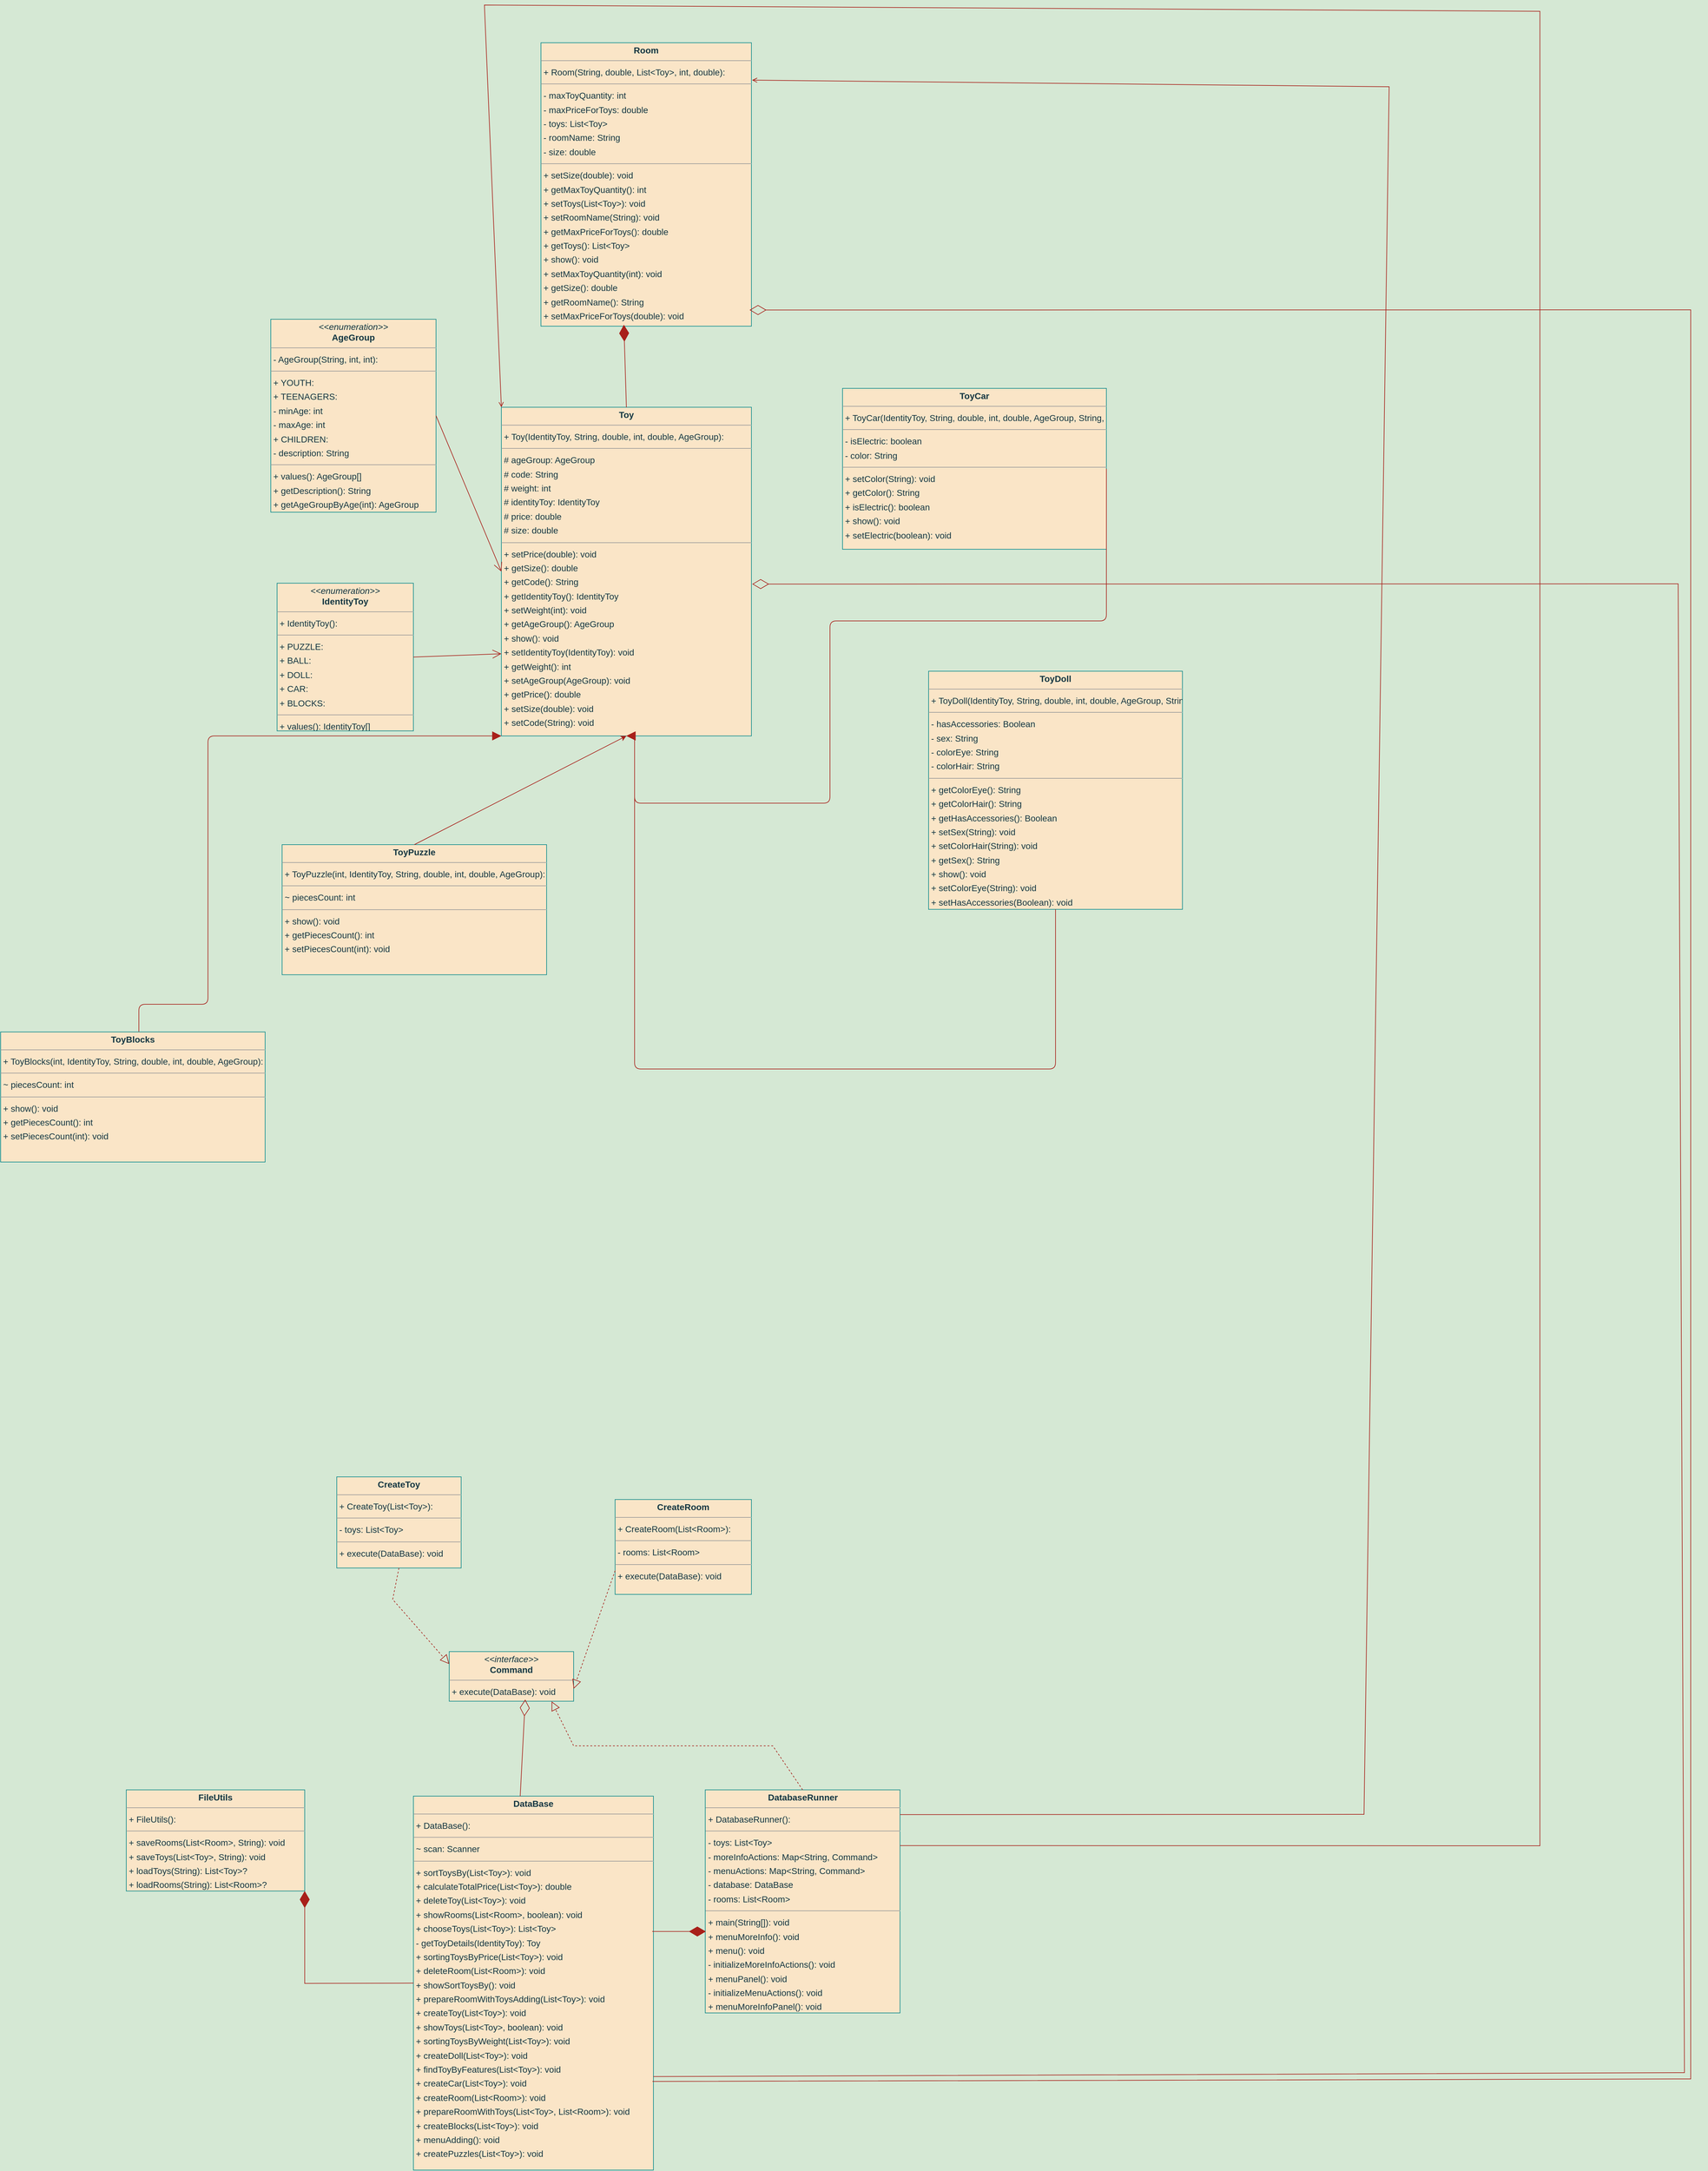 <mxfile version="24.7.8">
  <diagram id="mN7_alwoavVF7DgKrOtG" name="Сторінка-1">
    <mxGraphModel dx="1456" dy="2358" grid="0" gridSize="10" guides="1" tooltips="1" connect="1" arrows="1" fold="1" page="0" pageScale="1" pageWidth="827" pageHeight="1169" background="#D5E8D4" math="0" shadow="0">
      <root>
        <mxCell id="0" />
        <mxCell id="1" parent="0" />
        <mxCell id="node13" value="&lt;p style=&quot;margin:0px;margin-top:4px;text-align:center;&quot;&gt;&lt;i&gt;&amp;lt;&amp;lt;enumeration&amp;gt;&amp;gt;&lt;/i&gt;&lt;br/&gt;&lt;b&gt;AgeGroup&lt;/b&gt;&lt;/p&gt;&lt;hr size=&quot;1&quot;/&gt;&lt;p style=&quot;margin:0 0 0 4px;line-height:1.6;&quot;&gt;- AgeGroup(String, int, int): &lt;/p&gt;&lt;hr size=&quot;1&quot;/&gt;&lt;p style=&quot;margin:0 0 0 4px;line-height:1.6;&quot;&gt;+ YOUTH: &lt;br/&gt;+ TEENAGERS: &lt;br/&gt;- minAge: int&lt;br/&gt;- maxAge: int&lt;br/&gt;+ CHILDREN: &lt;br/&gt;- description: String&lt;/p&gt;&lt;hr size=&quot;1&quot;/&gt;&lt;p style=&quot;margin:0 0 0 4px;line-height:1.6;&quot;&gt;+ values(): AgeGroup[]&lt;br/&gt;+ getDescription(): String&lt;br/&gt;+ getAgeGroupByAge(int): AgeGroup&lt;br/&gt;+ valueOf(String): AgeGroup&lt;/p&gt;" style="verticalAlign=top;align=left;overflow=fill;fontSize=14;fontFamily=Helvetica;html=1;rounded=0;shadow=0;comic=0;labelBackgroundColor=none;strokeWidth=1;fillColor=#FAE5C7;strokeColor=#0F8B8D;fontColor=#143642;" parent="1" vertex="1">
          <mxGeometry x="1310" y="-140" width="263" height="307" as="geometry" />
        </mxCell>
        <mxCell id="node15" value="&lt;p style=&quot;margin:0px;margin-top:4px;text-align:center;&quot;&gt;&lt;i&gt;&amp;lt;&amp;lt;interface&amp;gt;&amp;gt;&lt;/i&gt;&lt;br/&gt;&lt;b&gt;Command&lt;/b&gt;&lt;/p&gt;&lt;hr size=&quot;1&quot;/&gt;&lt;p style=&quot;margin:0 0 0 4px;line-height:1.6;&quot;&gt;+ execute(DataBase): void&lt;/p&gt;" style="verticalAlign=top;align=left;overflow=fill;fontSize=14;fontFamily=Helvetica;html=1;rounded=0;shadow=0;comic=0;labelBackgroundColor=none;strokeWidth=1;fillColor=#FAE5C7;strokeColor=#0F8B8D;fontColor=#143642;" parent="1" vertex="1">
          <mxGeometry x="1594" y="1980" width="198" height="79" as="geometry" />
        </mxCell>
        <mxCell id="node21" value="&lt;p style=&quot;margin:0px;margin-top:4px;text-align:center;&quot;&gt;&lt;b&gt;CreateRoom&lt;/b&gt;&lt;/p&gt;&lt;hr size=&quot;1&quot;/&gt;&lt;p style=&quot;margin:0 0 0 4px;line-height:1.6;&quot;&gt;+ CreateRoom(List&amp;lt;Room&amp;gt;): &lt;/p&gt;&lt;hr size=&quot;1&quot;/&gt;&lt;p style=&quot;margin:0 0 0 4px;line-height:1.6;&quot;&gt;- rooms: List&amp;lt;Room&amp;gt;&lt;/p&gt;&lt;hr size=&quot;1&quot;/&gt;&lt;p style=&quot;margin:0 0 0 4px;line-height:1.6;&quot;&gt;+ execute(DataBase): void&lt;/p&gt;" style="verticalAlign=top;align=left;overflow=fill;fontSize=14;fontFamily=Helvetica;html=1;rounded=0;shadow=0;comic=0;labelBackgroundColor=none;strokeWidth=1;fillColor=#FAE5C7;strokeColor=#0F8B8D;fontColor=#143642;" parent="1" vertex="1">
          <mxGeometry x="1858" y="1738" width="217" height="151" as="geometry" />
        </mxCell>
        <mxCell id="node20" value="&lt;p style=&quot;margin:0px;margin-top:4px;text-align:center;&quot;&gt;&lt;b&gt;CreateToy&lt;/b&gt;&lt;/p&gt;&lt;hr size=&quot;1&quot;/&gt;&lt;p style=&quot;margin:0 0 0 4px;line-height:1.6;&quot;&gt;+ CreateToy(List&amp;lt;Toy&amp;gt;): &lt;/p&gt;&lt;hr size=&quot;1&quot;/&gt;&lt;p style=&quot;margin:0 0 0 4px;line-height:1.6;&quot;&gt;- toys: List&amp;lt;Toy&amp;gt;&lt;/p&gt;&lt;hr size=&quot;1&quot;/&gt;&lt;p style=&quot;margin:0 0 0 4px;line-height:1.6;&quot;&gt;+ execute(DataBase): void&lt;/p&gt;" style="verticalAlign=top;align=left;overflow=fill;fontSize=14;fontFamily=Helvetica;html=1;rounded=0;shadow=0;comic=0;labelBackgroundColor=none;strokeWidth=1;fillColor=#FAE5C7;strokeColor=#0F8B8D;fontColor=#143642;" parent="1" vertex="1">
          <mxGeometry x="1415" y="1702" width="198" height="145" as="geometry" />
        </mxCell>
        <mxCell id="node9" value="&lt;p style=&quot;margin:0px;margin-top:4px;text-align:center;&quot;&gt;&lt;b&gt;DataBase&lt;/b&gt;&lt;/p&gt;&lt;hr size=&quot;1&quot;/&gt;&lt;p style=&quot;margin:0 0 0 4px;line-height:1.6;&quot;&gt;+ DataBase(): &lt;/p&gt;&lt;hr size=&quot;1&quot;/&gt;&lt;p style=&quot;margin:0 0 0 4px;line-height:1.6;&quot;&gt;~ scan: Scanner&lt;/p&gt;&lt;hr size=&quot;1&quot;/&gt;&lt;p style=&quot;margin:0 0 0 4px;line-height:1.6;&quot;&gt;+ sortToysBy(List&amp;lt;Toy&amp;gt;): void&lt;br/&gt;+ calculateTotalPrice(List&amp;lt;Toy&amp;gt;): double&lt;br/&gt;+ deleteToy(List&amp;lt;Toy&amp;gt;): void&lt;br/&gt;+ showRooms(List&amp;lt;Room&amp;gt;, boolean): void&lt;br/&gt;+ chooseToys(List&amp;lt;Toy&amp;gt;): List&amp;lt;Toy&amp;gt;&lt;br/&gt;- getToyDetails(IdentityToy): Toy&lt;br/&gt;+ sortingToysByPrice(List&amp;lt;Toy&amp;gt;): void&lt;br/&gt;+ deleteRoom(List&amp;lt;Room&amp;gt;): void&lt;br/&gt;+ showSortToysBy(): void&lt;br/&gt;+ prepareRoomWithToysAdding(List&amp;lt;Toy&amp;gt;): void&lt;br/&gt;+ createToy(List&amp;lt;Toy&amp;gt;): void&lt;br/&gt;+ showToys(List&amp;lt;Toy&amp;gt;, boolean): void&lt;br/&gt;+ sortingToysByWeight(List&amp;lt;Toy&amp;gt;): void&lt;br/&gt;+ createDoll(List&amp;lt;Toy&amp;gt;): void&lt;br/&gt;+ findToyByFeatures(List&amp;lt;Toy&amp;gt;): void&lt;br/&gt;+ createCar(List&amp;lt;Toy&amp;gt;): void&lt;br/&gt;+ createRoom(List&amp;lt;Room&amp;gt;): void&lt;br/&gt;+ prepareRoomWithToys(List&amp;lt;Toy&amp;gt;, List&amp;lt;Room&amp;gt;): void&lt;br/&gt;+ createBlocks(List&amp;lt;Toy&amp;gt;): void&lt;br/&gt;+ menuAdding(): void&lt;br/&gt;+ createPuzzles(List&amp;lt;Toy&amp;gt;): void&lt;/p&gt;" style="verticalAlign=top;align=left;overflow=fill;fontSize=14;fontFamily=Helvetica;html=1;rounded=0;shadow=0;comic=0;labelBackgroundColor=none;strokeWidth=1;fillColor=#FAE5C7;strokeColor=#0F8B8D;fontColor=#143642;" parent="1" vertex="1">
          <mxGeometry x="1537" y="2210" width="382" height="595" as="geometry" />
        </mxCell>
        <mxCell id="node7" value="&lt;p style=&quot;margin:0px;margin-top:4px;text-align:center;&quot;&gt;&lt;b&gt;FileUtils&lt;/b&gt;&lt;/p&gt;&lt;hr size=&quot;1&quot;/&gt;&lt;p style=&quot;margin:0 0 0 4px;line-height:1.6;&quot;&gt;+ FileUtils(): &lt;/p&gt;&lt;hr size=&quot;1&quot;/&gt;&lt;p style=&quot;margin:0 0 0 4px;line-height:1.6;&quot;&gt;+ saveRooms(List&amp;lt;Room&amp;gt;, String): void&lt;br/&gt;+ saveToys(List&amp;lt;Toy&amp;gt;, String): void&lt;br/&gt;+ loadToys(String): List&amp;lt;Toy&amp;gt;?&lt;br/&gt;+ loadRooms(String): List&amp;lt;Room&amp;gt;?&lt;/p&gt;" style="verticalAlign=top;align=left;overflow=fill;fontSize=14;fontFamily=Helvetica;html=1;rounded=0;shadow=0;comic=0;labelBackgroundColor=none;strokeWidth=1;fillColor=#FAE5C7;strokeColor=#0F8B8D;fontColor=#143642;" parent="1" vertex="1">
          <mxGeometry x="1080" y="2200" width="284" height="161" as="geometry" />
        </mxCell>
        <mxCell id="node14" value="&lt;p style=&quot;margin:0px;margin-top:4px;text-align:center;&quot;&gt;&lt;i&gt;&amp;lt;&amp;lt;enumeration&amp;gt;&amp;gt;&lt;/i&gt;&lt;br/&gt;&lt;b&gt;IdentityToy&lt;/b&gt;&lt;/p&gt;&lt;hr size=&quot;1&quot;/&gt;&lt;p style=&quot;margin:0 0 0 4px;line-height:1.6;&quot;&gt;+ IdentityToy(): &lt;/p&gt;&lt;hr size=&quot;1&quot;/&gt;&lt;p style=&quot;margin:0 0 0 4px;line-height:1.6;&quot;&gt;+ PUZZLE: &lt;br/&gt;+ BALL: &lt;br/&gt;+ DOLL: &lt;br/&gt;+ CAR: &lt;br/&gt;+ BLOCKS: &lt;/p&gt;&lt;hr size=&quot;1&quot;/&gt;&lt;p style=&quot;margin:0 0 0 4px;line-height:1.6;&quot;&gt;+ values(): IdentityToy[]&lt;br/&gt;+ valueOf(String): IdentityToy&lt;/p&gt;" style="verticalAlign=top;align=left;overflow=fill;fontSize=14;fontFamily=Helvetica;html=1;rounded=0;shadow=0;comic=0;labelBackgroundColor=none;strokeWidth=1;fillColor=#FAE5C7;strokeColor=#0F8B8D;fontColor=#143642;" parent="1" vertex="1">
          <mxGeometry x="1320" y="280" width="217" height="235" as="geometry" />
        </mxCell>
        <mxCell id="node0" value="&lt;p style=&quot;margin:0px;margin-top:4px;text-align:center;&quot;&gt;&lt;b&gt;Room&lt;/b&gt;&lt;/p&gt;&lt;hr size=&quot;1&quot;/&gt;&lt;p style=&quot;margin:0 0 0 4px;line-height:1.6;&quot;&gt;+ Room(String, double, List&amp;lt;Toy&amp;gt;, int, double): &lt;/p&gt;&lt;hr size=&quot;1&quot;/&gt;&lt;p style=&quot;margin:0 0 0 4px;line-height:1.6;&quot;&gt;- maxToyQuantity: int&lt;br/&gt;- maxPriceForToys: double&lt;br/&gt;- toys: List&amp;lt;Toy&amp;gt;&lt;br/&gt;- roomName: String&lt;br/&gt;- size: double&lt;/p&gt;&lt;hr size=&quot;1&quot;/&gt;&lt;p style=&quot;margin:0 0 0 4px;line-height:1.6;&quot;&gt;+ setSize(double): void&lt;br/&gt;+ getMaxToyQuantity(): int&lt;br/&gt;+ setToys(List&amp;lt;Toy&amp;gt;): void&lt;br/&gt;+ setRoomName(String): void&lt;br/&gt;+ getMaxPriceForToys(): double&lt;br/&gt;+ getToys(): List&amp;lt;Toy&amp;gt;&lt;br/&gt;+ show(): void&lt;br/&gt;+ setMaxToyQuantity(int): void&lt;br/&gt;+ getSize(): double&lt;br/&gt;+ getRoomName(): String&lt;br/&gt;+ setMaxPriceForToys(double): void&lt;/p&gt;" style="verticalAlign=top;align=left;overflow=fill;fontSize=14;fontFamily=Helvetica;html=1;rounded=0;shadow=0;comic=0;labelBackgroundColor=none;strokeWidth=1;fillColor=#FAE5C7;strokeColor=#0F8B8D;fontColor=#143642;" parent="1" vertex="1">
          <mxGeometry x="1740" y="-580" width="335" height="451" as="geometry" />
        </mxCell>
        <mxCell id="node1" value="&lt;p style=&quot;margin:0px;margin-top:4px;text-align:center;&quot;&gt;&lt;b&gt;Toy&lt;/b&gt;&lt;/p&gt;&lt;hr size=&quot;1&quot;/&gt;&lt;p style=&quot;margin:0 0 0 4px;line-height:1.6;&quot;&gt;+ Toy(IdentityToy, String, double, int, double, AgeGroup): &lt;/p&gt;&lt;hr size=&quot;1&quot;/&gt;&lt;p style=&quot;margin:0 0 0 4px;line-height:1.6;&quot;&gt;# ageGroup: AgeGroup&lt;br/&gt;# code: String&lt;br/&gt;# weight: int&lt;br/&gt;# identityToy: IdentityToy&lt;br/&gt;# price: double&lt;br/&gt;# size: double&lt;/p&gt;&lt;hr size=&quot;1&quot;/&gt;&lt;p style=&quot;margin:0 0 0 4px;line-height:1.6;&quot;&gt;+ setPrice(double): void&lt;br/&gt;+ getSize(): double&lt;br/&gt;+ getCode(): String&lt;br/&gt;+ getIdentityToy(): IdentityToy&lt;br/&gt;+ setWeight(int): void&lt;br/&gt;+ getAgeGroup(): AgeGroup&lt;br/&gt;+ show(): void&lt;br/&gt;+ setIdentityToy(IdentityToy): void&lt;br/&gt;+ getWeight(): int&lt;br/&gt;+ setAgeGroup(AgeGroup): void&lt;br/&gt;+ getPrice(): double&lt;br/&gt;+ setSize(double): void&lt;br/&gt;+ setCode(String): void&lt;/p&gt;" style="verticalAlign=top;align=left;overflow=fill;fontSize=14;fontFamily=Helvetica;html=1;rounded=0;shadow=0;comic=0;labelBackgroundColor=none;strokeWidth=1;fillColor=#FAE5C7;strokeColor=#0F8B8D;fontColor=#143642;" parent="1" vertex="1">
          <mxGeometry x="1677" width="398" height="523" as="geometry" />
        </mxCell>
        <mxCell id="node11" value="&lt;p style=&quot;margin:0px;margin-top:4px;text-align:center;&quot;&gt;&lt;b&gt;ToyCar&lt;/b&gt;&lt;/p&gt;&lt;hr size=&quot;1&quot;/&gt;&lt;p style=&quot;margin:0 0 0 4px;line-height:1.6;&quot;&gt;+ ToyCar(IdentityToy, String, double, int, double, AgeGroup, String, boolean): &lt;/p&gt;&lt;hr size=&quot;1&quot;/&gt;&lt;p style=&quot;margin:0 0 0 4px;line-height:1.6;&quot;&gt;- isElectric: boolean&lt;br/&gt;- color: String&lt;/p&gt;&lt;hr size=&quot;1&quot;/&gt;&lt;p style=&quot;margin:0 0 0 4px;line-height:1.6;&quot;&gt;+ setColor(String): void&lt;br/&gt;+ getColor(): String&lt;br/&gt;+ isElectric(): boolean&lt;br/&gt;+ show(): void&lt;br/&gt;+ setElectric(boolean): void&lt;/p&gt;" style="verticalAlign=top;align=left;overflow=fill;fontSize=14;fontFamily=Helvetica;html=1;rounded=0;shadow=0;comic=0;labelBackgroundColor=none;strokeWidth=1;fillColor=#FAE5C7;strokeColor=#0F8B8D;fontColor=#143642;" parent="1" vertex="1">
          <mxGeometry x="2220" y="-30" width="420" height="256" as="geometry" />
        </mxCell>
        <mxCell id="node17" value="&lt;p style=&quot;margin:0px;margin-top:4px;text-align:center;&quot;&gt;&lt;b&gt;ToyDoll&lt;/b&gt;&lt;/p&gt;&lt;hr size=&quot;1&quot;/&gt;&lt;p style=&quot;margin:0 0 0 4px;line-height:1.6;&quot;&gt;+ ToyDoll(IdentityToy, String, double, int, double, AgeGroup, String, String, Boolean, String): &lt;/p&gt;&lt;hr size=&quot;1&quot;/&gt;&lt;p style=&quot;margin:0 0 0 4px;line-height:1.6;&quot;&gt;- hasAccessories: Boolean&lt;br/&gt;- sex: String&lt;br/&gt;- colorEye: String&lt;br/&gt;- colorHair: String&lt;/p&gt;&lt;hr size=&quot;1&quot;/&gt;&lt;p style=&quot;margin:0 0 0 4px;line-height:1.6;&quot;&gt;+ getColorEye(): String&lt;br/&gt;+ getColorHair(): String&lt;br/&gt;+ getHasAccessories(): Boolean&lt;br/&gt;+ setSex(String): void&lt;br/&gt;+ setColorHair(String): void&lt;br/&gt;+ getSex(): String&lt;br/&gt;+ show(): void&lt;br/&gt;+ setColorEye(String): void&lt;br/&gt;+ setHasAccessories(Boolean): void&lt;/p&gt;" style="verticalAlign=top;align=left;overflow=fill;fontSize=14;fontFamily=Helvetica;html=1;rounded=0;shadow=0;comic=0;labelBackgroundColor=none;strokeWidth=1;fillColor=#FAE5C7;strokeColor=#0F8B8D;fontColor=#143642;" parent="1" vertex="1">
          <mxGeometry x="2357" y="420" width="404" height="379" as="geometry" />
        </mxCell>
        <mxCell id="node12" value="&lt;p style=&quot;margin:0px;margin-top:4px;text-align:center;&quot;&gt;&lt;b&gt;ToyPuzzle&lt;/b&gt;&lt;/p&gt;&lt;hr size=&quot;1&quot;/&gt;&lt;p style=&quot;margin:0 0 0 4px;line-height:1.6;&quot;&gt;+ ToyPuzzle(int, IdentityToy, String, double, int, double, AgeGroup): &lt;/p&gt;&lt;hr size=&quot;1&quot;/&gt;&lt;p style=&quot;margin:0 0 0 4px;line-height:1.6;&quot;&gt;~ piecesCount: int&lt;/p&gt;&lt;hr size=&quot;1&quot;/&gt;&lt;p style=&quot;margin:0 0 0 4px;line-height:1.6;&quot;&gt;+ show(): void&lt;br/&gt;+ getPiecesCount(): int&lt;br/&gt;+ setPiecesCount(int): void&lt;/p&gt;" style="verticalAlign=top;align=left;overflow=fill;fontSize=14;fontFamily=Helvetica;html=1;rounded=0;shadow=0;comic=0;labelBackgroundColor=none;strokeWidth=1;fillColor=#FAE5C7;strokeColor=#0F8B8D;fontColor=#143642;" parent="1" vertex="1">
          <mxGeometry x="1328" y="696" width="421" height="207" as="geometry" />
        </mxCell>
        <mxCell id="edge7" value="" style="html=1;rounded=1;edgeStyle=orthogonalEdgeStyle;dashed=0;startArrow=none;endArrow=block;endSize=12;strokeColor=#A8201A;exitX=0.464;exitY=0.022;exitDx=0;exitDy=0;entryX=0;entryY=1;entryDx=0;entryDy=0;labelBackgroundColor=none;fontColor=default;exitPerimeter=0;" parent="1" source="PBpQneOX7ebDW0RPB0zt-2" target="node1" edge="1">
          <mxGeometry width="50" height="50" relative="1" as="geometry">
            <Array as="points">
              <mxPoint x="1100" y="1092" />
              <mxPoint x="1100" y="950" />
              <mxPoint x="1210" y="950" />
              <mxPoint x="1210" y="523" />
            </Array>
            <mxPoint x="1100.5" y="1060" as="sourcePoint" />
          </mxGeometry>
        </mxCell>
        <mxCell id="edge2" value="" style="html=1;rounded=1;edgeStyle=orthogonalEdgeStyle;dashed=0;startArrow=none;endArrow=block;endSize=12;strokeColor=#A8201A;exitX=1.000;exitY=0.500;exitDx=0;exitDy=0;entryX=0.500;entryY=1.000;entryDx=0;entryDy=0;labelBackgroundColor=none;fontColor=default;" parent="1" source="node11" target="node1" edge="1">
          <mxGeometry width="50" height="50" relative="1" as="geometry">
            <Array as="points">
              <mxPoint x="2640" y="340" />
              <mxPoint x="2200" y="340" />
              <mxPoint x="2200" y="630" />
              <mxPoint x="1889" y="630" />
            </Array>
          </mxGeometry>
        </mxCell>
        <mxCell id="edge6" value="" style="html=1;rounded=1;edgeStyle=orthogonalEdgeStyle;dashed=0;startArrow=none;endArrow=block;endSize=12;strokeColor=#A8201A;exitX=0.500;exitY=1.000;exitDx=0;exitDy=0;entryX=0.500;entryY=1.000;entryDx=0;entryDy=0;labelBackgroundColor=none;fontColor=default;" parent="1" source="node17" target="node1" edge="1">
          <mxGeometry width="50" height="50" relative="1" as="geometry">
            <Array as="points">
              <mxPoint x="2559" y="1053" />
              <mxPoint x="1889" y="1053" />
            </Array>
          </mxGeometry>
        </mxCell>
        <mxCell id="node8" value="&lt;p style=&quot;margin:0px;margin-top:4px;text-align:center;&quot;&gt;&lt;b&gt;DatabaseRunner&lt;/b&gt;&lt;/p&gt;&lt;hr size=&quot;1&quot;/&gt;&lt;p style=&quot;margin:0 0 0 4px;line-height:1.6;&quot;&gt;+ DatabaseRunner(): &lt;/p&gt;&lt;hr size=&quot;1&quot;/&gt;&lt;p style=&quot;margin:0 0 0 4px;line-height:1.6;&quot;&gt;- toys: List&amp;lt;Toy&amp;gt;&lt;br/&gt;- moreInfoActions: Map&amp;lt;String, Command&amp;gt;&lt;br/&gt;- menuActions: Map&amp;lt;String, Command&amp;gt;&lt;br/&gt;- database: DataBase&lt;br/&gt;- rooms: List&amp;lt;Room&amp;gt;&lt;/p&gt;&lt;hr size=&quot;1&quot;/&gt;&lt;p style=&quot;margin:0 0 0 4px;line-height:1.6;&quot;&gt;+ main(String[]): void&lt;br/&gt;+ menuMoreInfo(): void&lt;br/&gt;+ menu(): void&lt;br/&gt;- initializeMoreInfoActions(): void&lt;br/&gt;+ menuPanel(): void&lt;br/&gt;- initializeMenuActions(): void&lt;br/&gt;+ menuMoreInfoPanel(): void&lt;/p&gt;" style="verticalAlign=top;align=left;overflow=fill;fontSize=14;fontFamily=Helvetica;html=1;rounded=0;shadow=0;comic=0;labelBackgroundColor=none;strokeWidth=1;fillColor=#FAE5C7;strokeColor=#0F8B8D;fontColor=#143642;" parent="1" vertex="1">
          <mxGeometry x="2001.5" y="2200" width="310" height="355" as="geometry" />
        </mxCell>
        <mxCell id="rwnLRicwnhVwvhqANcBZ-3" value="" style="endArrow=classic;html=1;rounded=0;exitX=0.5;exitY=0;exitDx=0;exitDy=0;entryX=0.5;entryY=1;entryDx=0;entryDy=0;labelBackgroundColor=none;strokeColor=#A8201A;fontColor=default;" parent="1" source="node12" target="node1" edge="1">
          <mxGeometry width="50" height="50" relative="1" as="geometry">
            <mxPoint x="1760" y="860" as="sourcePoint" />
            <mxPoint x="1810" y="810" as="targetPoint" />
          </mxGeometry>
        </mxCell>
        <mxCell id="rwnLRicwnhVwvhqANcBZ-5" value="" style="endArrow=diamondThin;endFill=1;endSize=24;html=1;rounded=0;exitX=0.5;exitY=0;exitDx=0;exitDy=0;entryX=0.394;entryY=0.995;entryDx=0;entryDy=0;labelBackgroundColor=none;strokeColor=#A8201A;fontColor=default;entryPerimeter=0;" parent="1" source="node1" target="node0" edge="1">
          <mxGeometry width="160" relative="1" as="geometry">
            <mxPoint x="1630" y="-30" as="sourcePoint" />
            <mxPoint x="1790" y="-30" as="targetPoint" />
          </mxGeometry>
        </mxCell>
        <mxCell id="rwnLRicwnhVwvhqANcBZ-11" value="" style="endArrow=open;endFill=1;endSize=12;html=1;rounded=0;exitX=1;exitY=0.5;exitDx=0;exitDy=0;entryX=0;entryY=0.5;entryDx=0;entryDy=0;labelBackgroundColor=none;strokeColor=#A8201A;fontColor=default;" parent="1" source="node13" target="node1" edge="1">
          <mxGeometry width="160" relative="1" as="geometry">
            <mxPoint x="1740" y="80" as="sourcePoint" />
            <mxPoint x="1900" y="80" as="targetPoint" />
          </mxGeometry>
        </mxCell>
        <mxCell id="rwnLRicwnhVwvhqANcBZ-12" value="" style="endArrow=open;endFill=1;endSize=12;html=1;rounded=0;exitX=1;exitY=0.5;exitDx=0;exitDy=0;entryX=0;entryY=0.75;entryDx=0;entryDy=0;labelBackgroundColor=none;strokeColor=#A8201A;fontColor=default;" parent="1" source="node14" target="node1" edge="1">
          <mxGeometry width="160" relative="1" as="geometry">
            <mxPoint x="1670" y="190" as="sourcePoint" />
            <mxPoint x="1700" y="280" as="targetPoint" />
          </mxGeometry>
        </mxCell>
        <mxCell id="rwnLRicwnhVwvhqANcBZ-13" value="" style="endArrow=diamondThin;endFill=1;endSize=24;html=1;rounded=0;exitX=0;exitY=0.5;exitDx=0;exitDy=0;labelBackgroundColor=none;strokeColor=#A8201A;fontColor=default;entryX=1;entryY=1;entryDx=0;entryDy=0;" parent="1" source="node9" target="node7" edge="1">
          <mxGeometry width="160" relative="1" as="geometry">
            <mxPoint x="1530" y="2180" as="sourcePoint" />
            <mxPoint x="1520" y="2522" as="targetPoint" />
            <Array as="points">
              <mxPoint x="1364" y="2508" />
            </Array>
          </mxGeometry>
        </mxCell>
        <mxCell id="rwnLRicwnhVwvhqANcBZ-14" value="" style="endArrow=block;dashed=1;endFill=0;endSize=12;html=1;rounded=0;exitX=0.5;exitY=0;exitDx=0;exitDy=0;entryX=0.823;entryY=1.003;entryDx=0;entryDy=0;entryPerimeter=0;labelBackgroundColor=none;strokeColor=#A8201A;fontColor=default;" parent="1" source="node8" target="node15" edge="1">
          <mxGeometry width="160" relative="1" as="geometry">
            <mxPoint x="1600" y="2120" as="sourcePoint" />
            <mxPoint x="1760" y="2120" as="targetPoint" />
            <Array as="points">
              <mxPoint x="2109" y="2130" />
              <mxPoint x="1792" y="2130" />
            </Array>
          </mxGeometry>
        </mxCell>
        <mxCell id="rwnLRicwnhVwvhqANcBZ-15" value="" style="endArrow=diamondThin;endFill=0;endSize=24;html=1;rounded=0;exitX=0.445;exitY=0;exitDx=0;exitDy=0;entryX=0.611;entryY=0.965;entryDx=0;entryDy=0;entryPerimeter=0;exitPerimeter=0;labelBackgroundColor=none;strokeColor=#A8201A;fontColor=default;" parent="1" source="node9" target="node15" edge="1">
          <mxGeometry width="160" relative="1" as="geometry">
            <mxPoint x="1450" y="2340" as="sourcePoint" />
            <mxPoint x="1711" y="2020" as="targetPoint" />
          </mxGeometry>
        </mxCell>
        <mxCell id="rwnLRicwnhVwvhqANcBZ-26" value="" style="endArrow=block;dashed=1;endFill=0;endSize=12;html=1;rounded=0;exitX=0;exitY=0.75;exitDx=0;exitDy=0;entryX=1;entryY=0.75;entryDx=0;entryDy=0;labelBackgroundColor=none;strokeColor=#A8201A;fontColor=default;" parent="1" source="node21" target="node15" edge="1">
          <mxGeometry width="160" relative="1" as="geometry">
            <mxPoint x="2085" y="2250" as="sourcePoint" />
            <mxPoint x="1768" y="2030" as="targetPoint" />
          </mxGeometry>
        </mxCell>
        <mxCell id="rwnLRicwnhVwvhqANcBZ-27" value="" style="endArrow=block;dashed=1;endFill=0;endSize=12;html=1;rounded=0;entryX=0;entryY=0.25;entryDx=0;entryDy=0;exitX=0.5;exitY=1;exitDx=0;exitDy=0;labelBackgroundColor=none;strokeColor=#A8201A;fontColor=default;" parent="1" source="node20" target="node15" edge="1">
          <mxGeometry width="160" relative="1" as="geometry">
            <mxPoint x="2320" y="2000" as="sourcePoint" />
            <mxPoint x="1842" y="2030" as="targetPoint" />
            <Array as="points">
              <mxPoint x="1504" y="1897" />
            </Array>
          </mxGeometry>
        </mxCell>
        <mxCell id="rwnLRicwnhVwvhqANcBZ-29" value="" style="endArrow=open;endFill=1;html=1;rounded=0;exitX=1;exitY=0.111;exitDx=0;exitDy=0;exitPerimeter=0;entryX=1.003;entryY=0.132;entryDx=0;entryDy=0;entryPerimeter=0;labelBackgroundColor=none;strokeColor=#A8201A;fontColor=default;" parent="1" source="node8" target="node0" edge="1">
          <mxGeometry width="160" relative="1" as="geometry">
            <mxPoint x="2240" y="2050" as="sourcePoint" />
            <mxPoint x="2400" y="2050" as="targetPoint" />
            <Array as="points">
              <mxPoint x="3050" y="2239" />
              <mxPoint x="3090" y="-510" />
            </Array>
          </mxGeometry>
        </mxCell>
        <mxCell id="rwnLRicwnhVwvhqANcBZ-30" value="" style="endArrow=open;endFill=1;html=1;rounded=0;exitX=1;exitY=0.25;exitDx=0;exitDy=0;entryX=0;entryY=0;entryDx=0;entryDy=0;labelBackgroundColor=none;strokeColor=#A8201A;fontColor=default;" parent="1" source="node8" target="node1" edge="1">
          <mxGeometry width="160" relative="1" as="geometry">
            <mxPoint x="2350" y="2370" as="sourcePoint" />
            <mxPoint x="3100" y="2289" as="targetPoint" />
            <Array as="points">
              <mxPoint x="3330" y="2289" />
              <mxPoint x="3330" y="-630" />
              <mxPoint x="1650" y="-640" />
            </Array>
          </mxGeometry>
        </mxCell>
        <mxCell id="rwnLRicwnhVwvhqANcBZ-32" value="" style="endArrow=diamondThin;endFill=0;endSize=24;html=1;rounded=0;exitX=1;exitY=0.75;exitDx=0;exitDy=0;entryX=1.003;entryY=0.538;entryDx=0;entryDy=0;entryPerimeter=0;labelBackgroundColor=none;strokeColor=#A8201A;fontColor=default;" parent="1" source="node9" target="node1" edge="1">
          <mxGeometry width="160" relative="1" as="geometry">
            <mxPoint x="1920" y="2230" as="sourcePoint" />
            <mxPoint x="2080" y="2230" as="targetPoint" />
            <Array as="points">
              <mxPoint x="3560" y="2650" />
              <mxPoint x="3550" y="281" />
            </Array>
          </mxGeometry>
        </mxCell>
        <mxCell id="rwnLRicwnhVwvhqANcBZ-33" value="" style="endArrow=diamondThin;endFill=0;endSize=24;html=1;rounded=0;exitX=0.996;exitY=0.763;exitDx=0;exitDy=0;entryX=0.991;entryY=0.943;entryDx=0;entryDy=0;entryPerimeter=0;exitPerimeter=0;labelBackgroundColor=none;strokeColor=#A8201A;fontColor=default;" parent="1" source="node9" target="node0" edge="1">
          <mxGeometry width="160" relative="1" as="geometry">
            <mxPoint x="1929" y="2666" as="sourcePoint" />
            <mxPoint x="2086" y="291" as="targetPoint" />
            <Array as="points">
              <mxPoint x="3570" y="2660" />
              <mxPoint x="3570" y="-155" />
            </Array>
          </mxGeometry>
        </mxCell>
        <mxCell id="rwnLRicwnhVwvhqANcBZ-34" value="" style="endArrow=diamondThin;endFill=1;endSize=24;html=1;rounded=0;strokeColor=#A8201A;fontColor=#143642;fillColor=#FAE5C7;exitX=0.995;exitY=0.362;exitDx=0;exitDy=0;exitPerimeter=0;entryX=0.003;entryY=0.635;entryDx=0;entryDy=0;entryPerimeter=0;" parent="1" source="node9" target="node8" edge="1">
          <mxGeometry width="160" relative="1" as="geometry">
            <mxPoint x="1812" y="2343" as="sourcePoint" />
            <mxPoint x="1972" y="2343" as="targetPoint" />
          </mxGeometry>
        </mxCell>
        <mxCell id="PBpQneOX7ebDW0RPB0zt-2" value="&lt;p style=&quot;margin:0px;margin-top:4px;text-align:center;&quot;&gt;&lt;b&gt;ToyBlocks&lt;/b&gt;&lt;/p&gt;&lt;hr size=&quot;1&quot;&gt;&lt;p style=&quot;margin:0 0 0 4px;line-height:1.6;&quot;&gt;+ ToyBlocks(int, IdentityToy, String, double, int, double, AgeGroup): &lt;/p&gt;&lt;hr size=&quot;1&quot;&gt;&lt;p style=&quot;margin:0 0 0 4px;line-height:1.6;&quot;&gt;~ piecesCount: int&lt;/p&gt;&lt;hr size=&quot;1&quot;&gt;&lt;p style=&quot;margin:0 0 0 4px;line-height:1.6;&quot;&gt;+ show(): void&lt;br&gt;+ getPiecesCount(): int&lt;br&gt;+ setPiecesCount(int): void&lt;/p&gt;" style="verticalAlign=top;align=left;overflow=fill;fontSize=14;fontFamily=Helvetica;html=1;rounded=0;shadow=0;comic=0;labelBackgroundColor=none;strokeWidth=1;fillColor=#FAE5C7;strokeColor=#0F8B8D;fontColor=#143642;" vertex="1" parent="1">
          <mxGeometry x="880" y="994" width="421" height="207" as="geometry" />
        </mxCell>
      </root>
    </mxGraphModel>
  </diagram>
</mxfile>
